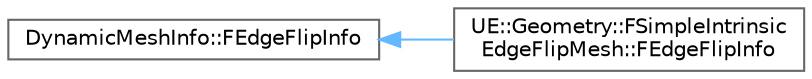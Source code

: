 digraph "Graphical Class Hierarchy"
{
 // INTERACTIVE_SVG=YES
 // LATEX_PDF_SIZE
  bgcolor="transparent";
  edge [fontname=Helvetica,fontsize=10,labelfontname=Helvetica,labelfontsize=10];
  node [fontname=Helvetica,fontsize=10,shape=box,height=0.2,width=0.4];
  rankdir="LR";
  Node0 [id="Node000000",label="DynamicMeshInfo::FEdgeFlipInfo",height=0.2,width=0.4,color="grey40", fillcolor="white", style="filled",URL="$df/d06/structDynamicMeshInfo_1_1FEdgeFlipInfo.html",tooltip="Information about the mesh elements modified by a call to FlipEdge()"];
  Node0 -> Node1 [id="edge2957_Node000000_Node000001",dir="back",color="steelblue1",style="solid",tooltip=" "];
  Node1 [id="Node000001",label="UE::Geometry::FSimpleIntrinsic\lEdgeFlipMesh::FEdgeFlipInfo",height=0.2,width=0.4,color="grey40", fillcolor="white", style="filled",URL="$d4/de7/structUE_1_1Geometry_1_1FSimpleIntrinsicEdgeFlipMesh_1_1FEdgeFlipInfo.html",tooltip=" "];
}
